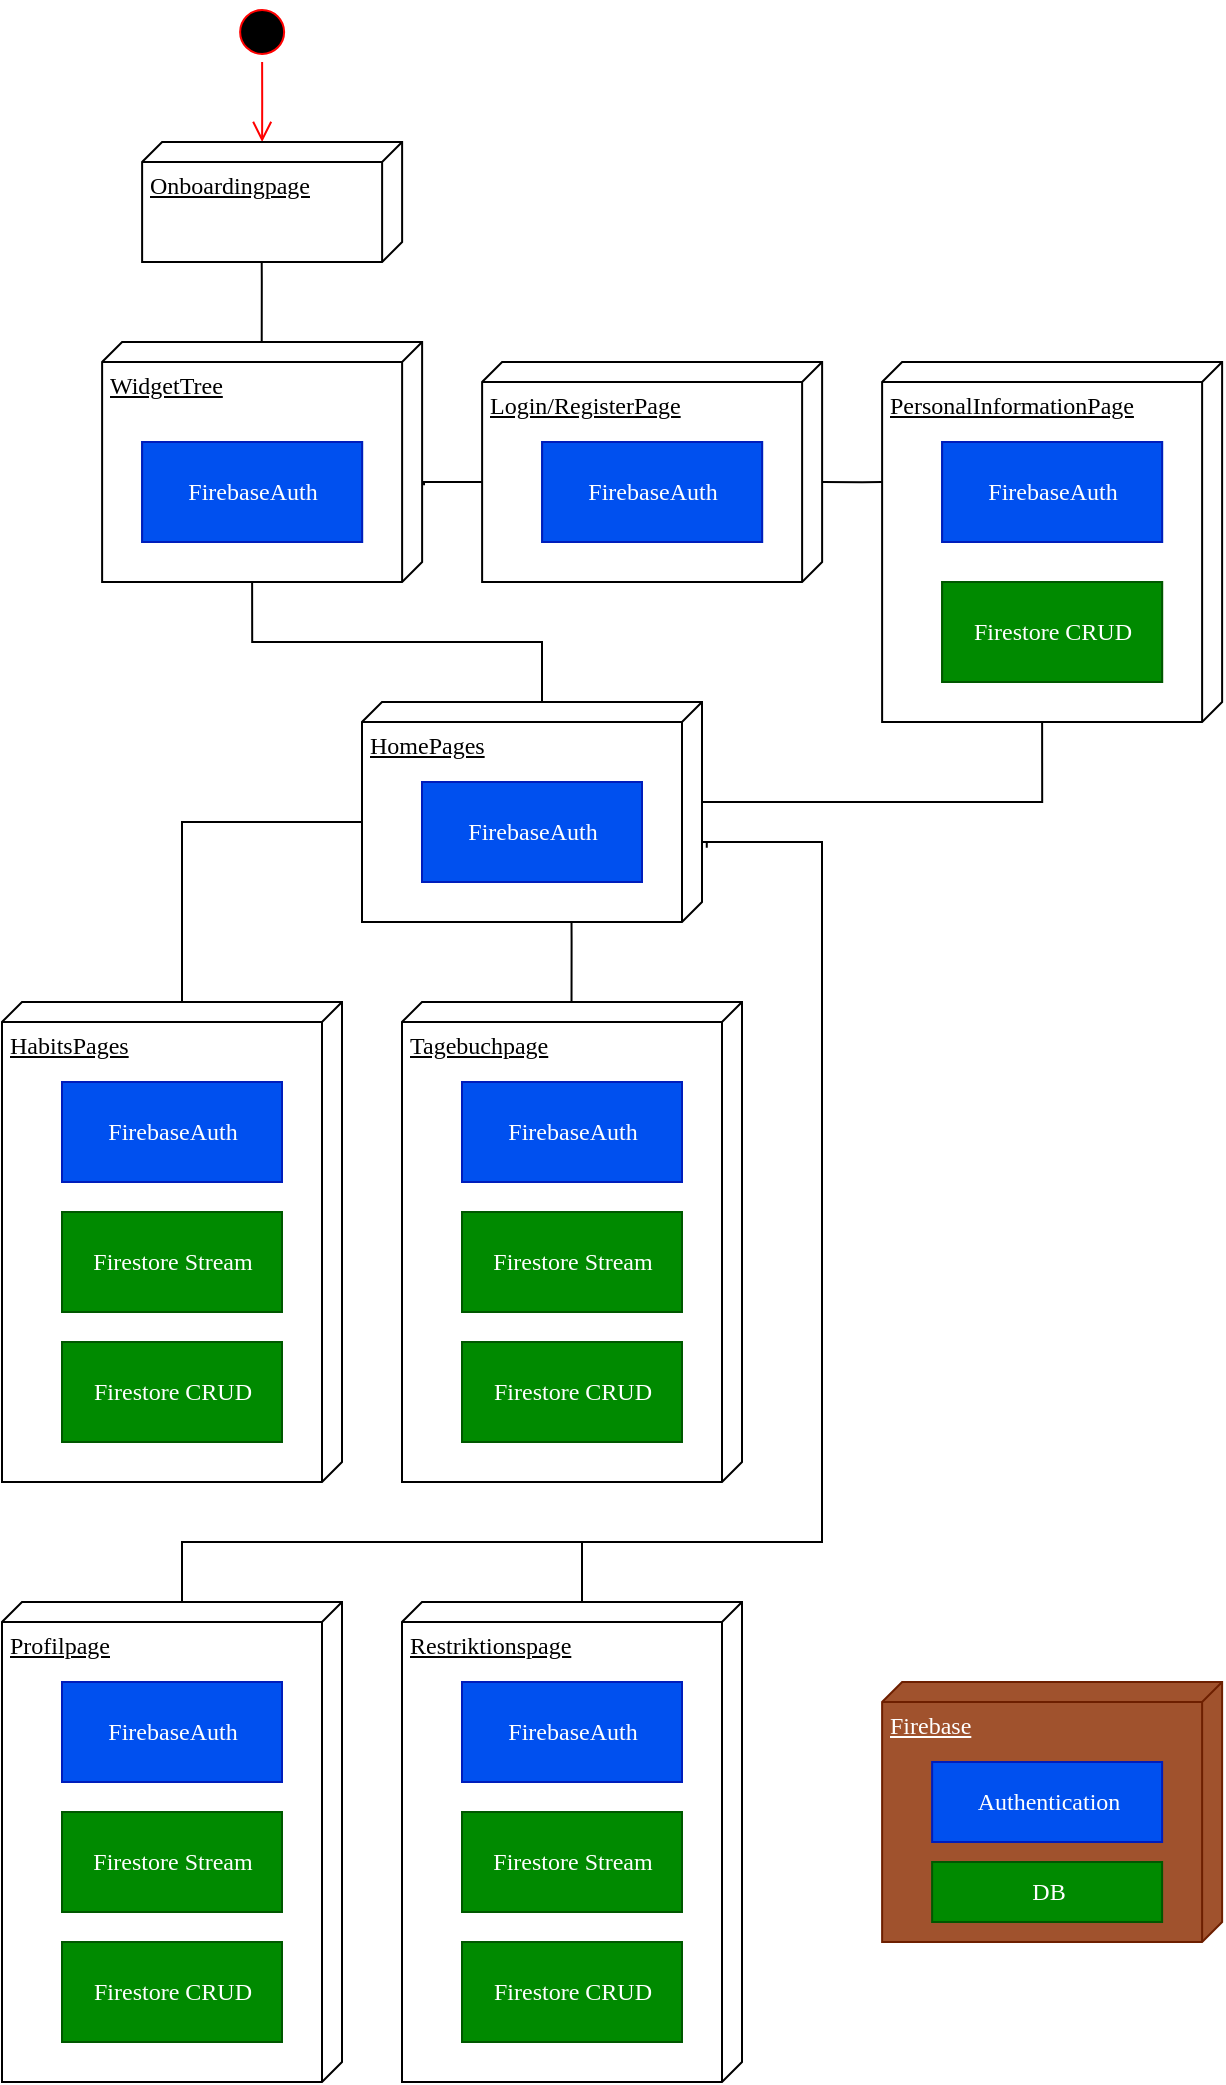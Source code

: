 <mxfile version="21.4.0" type="github">
  <diagram name="Page-1" id="5f0bae14-7c28-e335-631c-24af17079c00">
    <mxGraphModel dx="1393" dy="1616" grid="1" gridSize="10" guides="1" tooltips="1" connect="1" arrows="1" fold="1" page="1" pageScale="1" pageWidth="1100" pageHeight="850" background="none" math="0" shadow="0">
      <root>
        <mxCell id="0" />
        <mxCell id="1" parent="0" />
        <mxCell id="39150e848f15840c-1" value="WidgetTree" style="verticalAlign=top;align=left;spacingTop=8;spacingLeft=2;spacingRight=12;shape=cube;size=10;direction=south;fontStyle=4;html=1;rounded=0;shadow=0;comic=0;labelBackgroundColor=none;strokeWidth=1;fontFamily=Verdana;fontSize=12" parent="1" vertex="1">
          <mxGeometry x="60.06" y="40" width="160" height="120" as="geometry" />
        </mxCell>
        <mxCell id="39150e848f15840c-4" value="FirebaseAuth" style="html=1;rounded=0;shadow=0;comic=0;labelBackgroundColor=none;strokeWidth=1;fontFamily=Verdana;fontSize=12;align=center;fillColor=#1ba1e2;fontColor=#ffffff;strokeColor=#006EAF;" parent="1" vertex="1">
          <mxGeometry x="80.06" y="90" width="110" height="50" as="geometry" />
        </mxCell>
        <mxCell id="39150e848f15840c-18" style="edgeStyle=orthogonalEdgeStyle;rounded=0;html=1;labelBackgroundColor=none;startArrow=none;startFill=0;startSize=8;endArrow=none;endFill=0;endSize=16;fontFamily=Verdana;fontSize=12;exitX=0;exitY=0;exitDx=0;exitDy=80;exitPerimeter=0;entryX=0;entryY=0;entryDx=120;entryDy=85;entryPerimeter=0;" parent="1" source="yf_wb32e3iTUHdhz3gdt-1" target="39150e848f15840c-1" edge="1">
          <mxGeometry relative="1" as="geometry">
            <Array as="points">
              <mxPoint x="280" y="190" />
              <mxPoint x="135" y="190" />
            </Array>
            <mxPoint x="20.06" y="190" as="sourcePoint" />
          </mxGeometry>
        </mxCell>
        <mxCell id="yf_wb32e3iTUHdhz3gdt-1" value="HomePages" style="verticalAlign=top;align=left;spacingTop=8;spacingLeft=2;spacingRight=12;shape=cube;size=10;direction=south;fontStyle=4;html=1;rounded=0;shadow=0;comic=0;labelBackgroundColor=none;strokeWidth=1;fontFamily=Verdana;fontSize=12" parent="1" vertex="1">
          <mxGeometry x="190" y="220" width="170" height="110" as="geometry" />
        </mxCell>
        <mxCell id="yf_wb32e3iTUHdhz3gdt-2" value="FirebaseAuth" style="html=1;rounded=0;shadow=0;comic=0;labelBackgroundColor=none;strokeWidth=1;fontFamily=Verdana;fontSize=12;align=center;fillColor=#1ba1e2;fontColor=#ffffff;strokeColor=#006EAF;" parent="1" vertex="1">
          <mxGeometry x="220" y="260" width="110" height="50" as="geometry" />
        </mxCell>
        <mxCell id="yf_wb32e3iTUHdhz3gdt-3" value="Login/RegisterPage" style="verticalAlign=top;align=left;spacingTop=8;spacingLeft=2;spacingRight=12;shape=cube;size=10;direction=south;fontStyle=4;html=1;rounded=0;shadow=0;comic=0;labelBackgroundColor=none;strokeWidth=1;fontFamily=Verdana;fontSize=12" parent="1" vertex="1">
          <mxGeometry x="250.06" y="50" width="170" height="110" as="geometry" />
        </mxCell>
        <mxCell id="yf_wb32e3iTUHdhz3gdt-4" value="FirebaseAuth" style="html=1;rounded=0;shadow=0;comic=0;labelBackgroundColor=none;strokeWidth=1;fontFamily=Verdana;fontSize=12;align=center;fillColor=#1ba1e2;fontColor=#ffffff;strokeColor=#006EAF;" parent="1" vertex="1">
          <mxGeometry x="280.06" y="90" width="110" height="50" as="geometry" />
        </mxCell>
        <mxCell id="yf_wb32e3iTUHdhz3gdt-6" value="Restriktionspage" style="verticalAlign=top;align=left;spacingTop=8;spacingLeft=2;spacingRight=12;shape=cube;size=10;direction=south;fontStyle=4;html=1;rounded=0;shadow=0;comic=0;labelBackgroundColor=none;strokeWidth=1;fontFamily=Verdana;fontSize=12" parent="1" vertex="1">
          <mxGeometry x="210" y="670" width="170" height="240" as="geometry" />
        </mxCell>
        <mxCell id="yf_wb32e3iTUHdhz3gdt-7" value="FirebaseAuth" style="html=1;rounded=0;shadow=0;comic=0;labelBackgroundColor=none;strokeWidth=1;fontFamily=Verdana;fontSize=12;align=center;fillColor=#0050ef;fontColor=#ffffff;strokeColor=#001DBC;" parent="1" vertex="1">
          <mxGeometry x="240" y="710" width="110" height="50" as="geometry" />
        </mxCell>
        <mxCell id="yf_wb32e3iTUHdhz3gdt-8" value="Firestore Stream" style="html=1;rounded=0;shadow=0;comic=0;labelBackgroundColor=none;strokeWidth=1;fontFamily=Verdana;fontSize=12;align=center;fillColor=#60a917;fontColor=#ffffff;strokeColor=#2D7600;" parent="1" vertex="1">
          <mxGeometry x="240" y="775" width="110" height="50" as="geometry" />
        </mxCell>
        <mxCell id="yf_wb32e3iTUHdhz3gdt-9" value="Firestore CRUD" style="html=1;rounded=0;shadow=0;comic=0;labelBackgroundColor=none;strokeWidth=1;fontFamily=Verdana;fontSize=12;align=center;fillColor=#6d8764;fontColor=#ffffff;strokeColor=#3A5431;" parent="1" vertex="1">
          <mxGeometry x="240" y="840" width="110" height="50" as="geometry" />
        </mxCell>
        <mxCell id="yf_wb32e3iTUHdhz3gdt-11" value="Tagebuchpage" style="verticalAlign=top;align=left;spacingTop=8;spacingLeft=2;spacingRight=12;shape=cube;size=10;direction=south;fontStyle=4;html=1;rounded=0;shadow=0;comic=0;labelBackgroundColor=none;strokeWidth=1;fontFamily=Verdana;fontSize=12" parent="1" vertex="1">
          <mxGeometry x="210" y="370" width="170" height="240" as="geometry" />
        </mxCell>
        <mxCell id="yf_wb32e3iTUHdhz3gdt-12" value="FirebaseAuth" style="html=1;rounded=0;shadow=0;comic=0;labelBackgroundColor=none;strokeWidth=1;fontFamily=Verdana;fontSize=12;align=center;fillColor=#0050ef;fontColor=#ffffff;strokeColor=#001DBC;" parent="1" vertex="1">
          <mxGeometry x="240" y="410" width="110" height="50" as="geometry" />
        </mxCell>
        <mxCell id="yf_wb32e3iTUHdhz3gdt-13" value="Firestore Stream" style="html=1;rounded=0;shadow=0;comic=0;labelBackgroundColor=none;strokeWidth=1;fontFamily=Verdana;fontSize=12;align=center;fillColor=#60a917;fontColor=#ffffff;strokeColor=#2D7600;" parent="1" vertex="1">
          <mxGeometry x="240" y="475" width="110" height="50" as="geometry" />
        </mxCell>
        <mxCell id="yf_wb32e3iTUHdhz3gdt-14" value="Firestore CRUD" style="html=1;rounded=0;shadow=0;comic=0;labelBackgroundColor=none;strokeWidth=1;fontFamily=Verdana;fontSize=12;align=center;fillColor=#60a917;fontColor=#ffffff;strokeColor=#2D7600;" parent="1" vertex="1">
          <mxGeometry x="240" y="540" width="110" height="50" as="geometry" />
        </mxCell>
        <mxCell id="yf_wb32e3iTUHdhz3gdt-15" value="Profilpage" style="verticalAlign=top;align=left;spacingTop=8;spacingLeft=2;spacingRight=12;shape=cube;size=10;direction=south;fontStyle=4;html=1;rounded=0;shadow=0;comic=0;labelBackgroundColor=none;strokeWidth=1;fontFamily=Verdana;fontSize=12" parent="1" vertex="1">
          <mxGeometry x="10" y="670" width="170" height="240" as="geometry" />
        </mxCell>
        <mxCell id="yf_wb32e3iTUHdhz3gdt-16" value="FirebaseAuth" style="html=1;rounded=0;shadow=0;comic=0;labelBackgroundColor=none;strokeWidth=1;fontFamily=Verdana;fontSize=12;align=center;fillColor=#0050ef;fontColor=#ffffff;strokeColor=#001DBC;" parent="1" vertex="1">
          <mxGeometry x="40" y="710" width="110" height="50" as="geometry" />
        </mxCell>
        <mxCell id="yf_wb32e3iTUHdhz3gdt-17" value="Firestore Stream" style="html=1;rounded=0;shadow=0;comic=0;labelBackgroundColor=none;strokeWidth=1;fontFamily=Verdana;fontSize=12;align=center;fillColor=#6d8764;fontColor=#ffffff;strokeColor=#3A5431;" parent="1" vertex="1">
          <mxGeometry x="40" y="775" width="110" height="50" as="geometry" />
        </mxCell>
        <mxCell id="yf_wb32e3iTUHdhz3gdt-18" value="Firestore CRUD" style="html=1;rounded=0;shadow=0;comic=0;labelBackgroundColor=none;strokeWidth=1;fontFamily=Verdana;fontSize=12;align=center;fillColor=#6d8764;fontColor=#ffffff;strokeColor=#3A5431;" parent="1" vertex="1">
          <mxGeometry x="40" y="840" width="110" height="50" as="geometry" />
        </mxCell>
        <mxCell id="yf_wb32e3iTUHdhz3gdt-19" value="HabitsPages" style="verticalAlign=top;align=left;spacingTop=8;spacingLeft=2;spacingRight=12;shape=cube;size=10;direction=south;fontStyle=4;html=1;rounded=0;shadow=0;comic=0;labelBackgroundColor=none;strokeWidth=1;fontFamily=Verdana;fontSize=12" parent="1" vertex="1">
          <mxGeometry x="10" y="370" width="170" height="240" as="geometry" />
        </mxCell>
        <mxCell id="yf_wb32e3iTUHdhz3gdt-20" value="FirebaseAuth" style="html=1;rounded=0;shadow=0;comic=0;labelBackgroundColor=none;strokeWidth=1;fontFamily=Verdana;fontSize=12;align=center;fillColor=#0050ef;fontColor=#ffffff;strokeColor=#001DBC;" parent="1" vertex="1">
          <mxGeometry x="40" y="410" width="110" height="50" as="geometry" />
        </mxCell>
        <mxCell id="yf_wb32e3iTUHdhz3gdt-21" value="Firestore Stream" style="html=1;rounded=0;shadow=0;comic=0;labelBackgroundColor=none;strokeWidth=1;fontFamily=Verdana;fontSize=12;align=center;fillColor=#008a00;fontColor=#ffffff;strokeColor=#005700;" parent="1" vertex="1">
          <mxGeometry x="40" y="475" width="110" height="50" as="geometry" />
        </mxCell>
        <mxCell id="yf_wb32e3iTUHdhz3gdt-22" value="Firestore CRUD" style="html=1;rounded=0;shadow=0;comic=0;labelBackgroundColor=none;strokeWidth=1;fontFamily=Verdana;fontSize=12;align=center;fillColor=#008a00;fontColor=#ffffff;strokeColor=#005700;" parent="1" vertex="1">
          <mxGeometry x="40" y="540" width="110" height="50" as="geometry" />
        </mxCell>
        <mxCell id="yf_wb32e3iTUHdhz3gdt-23" value="" style="ellipse;html=1;shape=startState;fillColor=#000000;strokeColor=#ff0000;" parent="1" vertex="1">
          <mxGeometry x="125.06" y="-130" width="30" height="30" as="geometry" />
        </mxCell>
        <mxCell id="yf_wb32e3iTUHdhz3gdt-24" value="" style="edgeStyle=orthogonalEdgeStyle;html=1;verticalAlign=bottom;endArrow=open;endSize=8;strokeColor=#ff0000;rounded=0;" parent="1" source="yf_wb32e3iTUHdhz3gdt-23" edge="1">
          <mxGeometry relative="1" as="geometry">
            <mxPoint x="140.06" y="-60" as="targetPoint" />
          </mxGeometry>
        </mxCell>
        <mxCell id="yf_wb32e3iTUHdhz3gdt-25" value="Firebase" style="verticalAlign=top;align=left;spacingTop=8;spacingLeft=2;spacingRight=12;shape=cube;size=10;direction=south;fontStyle=4;html=1;rounded=0;shadow=0;comic=0;labelBackgroundColor=none;strokeWidth=1;fontFamily=Verdana;fontSize=12;fillColor=#a0522d;strokeColor=#6D1F00;fontColor=#ffffff;" parent="1" vertex="1">
          <mxGeometry x="450.06" y="710" width="170" height="130" as="geometry" />
        </mxCell>
        <mxCell id="yf_wb32e3iTUHdhz3gdt-26" value="DB" style="html=1;rounded=0;shadow=0;comic=0;labelBackgroundColor=none;strokeWidth=1;fontFamily=Verdana;fontSize=12;align=center;fillColor=#008a00;strokeColor=#005700;fontColor=#ffffff;" parent="1" vertex="1">
          <mxGeometry x="475.06" y="800" width="115" height="30" as="geometry" />
        </mxCell>
        <mxCell id="yf_wb32e3iTUHdhz3gdt-28" value="Authentication" style="html=1;rounded=0;shadow=0;comic=0;labelBackgroundColor=none;strokeWidth=1;fontFamily=Verdana;fontSize=12;align=center;fillColor=#0050ef;strokeColor=#001DBC;fontColor=#ffffff;" parent="1" vertex="1">
          <mxGeometry x="475.06" y="750" width="115" height="40" as="geometry" />
        </mxCell>
        <mxCell id="yf_wb32e3iTUHdhz3gdt-29" style="edgeStyle=orthogonalEdgeStyle;rounded=0;html=1;labelBackgroundColor=none;startArrow=none;startFill=0;startSize=8;endArrow=none;endFill=0;endSize=16;fontFamily=Verdana;fontSize=12;exitX=0;exitY=0;exitDx=0;exitDy=80;exitPerimeter=0;entryX=0;entryY=0;entryDx=60;entryDy=170;entryPerimeter=0;" parent="1" source="yf_wb32e3iTUHdhz3gdt-19" target="yf_wb32e3iTUHdhz3gdt-1" edge="1">
          <mxGeometry relative="1" as="geometry">
            <Array as="points">
              <mxPoint x="100" y="280" />
            </Array>
            <mxPoint x="90" y="370" as="sourcePoint" />
            <mxPoint x="130" y="285" as="targetPoint" />
          </mxGeometry>
        </mxCell>
        <mxCell id="yf_wb32e3iTUHdhz3gdt-32" style="edgeStyle=orthogonalEdgeStyle;rounded=0;html=1;labelBackgroundColor=none;startArrow=none;startFill=0;startSize=8;endArrow=none;endFill=0;endSize=16;fontFamily=Verdana;fontSize=12;entryX=0;entryY=0;entryDx=0;entryDy=80;entryPerimeter=0;exitX=0;exitY=0;exitDx=110;exitDy=90;exitPerimeter=0;" parent="1" edge="1">
          <mxGeometry relative="1" as="geometry">
            <Array as="points">
              <mxPoint x="294.76" y="340" />
              <mxPoint x="294.76" y="340" />
            </Array>
            <mxPoint x="294.76" y="330" as="sourcePoint" />
            <mxPoint x="294.76" y="370" as="targetPoint" />
          </mxGeometry>
        </mxCell>
        <mxCell id="yf_wb32e3iTUHdhz3gdt-33" style="edgeStyle=orthogonalEdgeStyle;rounded=0;html=1;labelBackgroundColor=none;startArrow=none;startFill=0;startSize=8;endArrow=none;endFill=0;endSize=16;fontFamily=Verdana;fontSize=12;exitX=0;exitY=0;exitDx=0;exitDy=80;exitPerimeter=0;entryX=0;entryY=0;entryDx=50;entryDy=0;entryPerimeter=0;" parent="1" source="yf_wb32e3iTUHdhz3gdt-6" target="yf_wb32e3iTUHdhz3gdt-1" edge="1">
          <mxGeometry relative="1" as="geometry">
            <Array as="points">
              <mxPoint x="300" y="640" />
              <mxPoint x="420" y="640" />
              <mxPoint x="420" y="290" />
              <mxPoint x="360" y="290" />
            </Array>
            <mxPoint x="110" y="380" as="sourcePoint" />
            <mxPoint x="200" y="290" as="targetPoint" />
          </mxGeometry>
        </mxCell>
        <mxCell id="yf_wb32e3iTUHdhz3gdt-34" style="edgeStyle=orthogonalEdgeStyle;rounded=0;html=1;labelBackgroundColor=none;startArrow=none;startFill=0;startSize=8;endArrow=none;endFill=0;endSize=16;fontFamily=Verdana;fontSize=12;exitX=0;exitY=0;exitDx=0;exitDy=80;exitPerimeter=0;entryX=0.662;entryY=-0.014;entryDx=0;entryDy=0;entryPerimeter=0;" parent="1" source="yf_wb32e3iTUHdhz3gdt-15" target="yf_wb32e3iTUHdhz3gdt-1" edge="1">
          <mxGeometry relative="1" as="geometry">
            <Array as="points">
              <mxPoint x="100" y="640" />
              <mxPoint x="420" y="640" />
              <mxPoint x="420" y="290" />
              <mxPoint x="362" y="290" />
            </Array>
            <mxPoint x="110" y="380" as="sourcePoint" />
            <mxPoint x="200" y="290" as="targetPoint" />
          </mxGeometry>
        </mxCell>
        <mxCell id="yf_wb32e3iTUHdhz3gdt-35" value="Onboardingpage" style="verticalAlign=top;align=left;spacingTop=8;spacingLeft=2;spacingRight=12;shape=cube;size=10;direction=south;fontStyle=4;html=1;rounded=0;shadow=0;comic=0;labelBackgroundColor=none;strokeWidth=1;fontFamily=Verdana;fontSize=12" parent="1" vertex="1">
          <mxGeometry x="80.06" y="-60" width="130" height="60" as="geometry" />
        </mxCell>
        <mxCell id="yf_wb32e3iTUHdhz3gdt-38" style="edgeStyle=orthogonalEdgeStyle;rounded=0;html=1;labelBackgroundColor=none;startArrow=none;startFill=0;startSize=8;endArrow=none;endFill=0;endSize=16;fontFamily=Verdana;fontSize=12;entryX=0;entryY=0;entryDx=0;entryDy=80;entryPerimeter=0;exitX=0;exitY=0;exitDx=110;exitDy=90;exitPerimeter=0;" parent="1" edge="1">
          <mxGeometry relative="1" as="geometry">
            <Array as="points">
              <mxPoint x="139.86" y="10" />
              <mxPoint x="139.86" y="10" />
            </Array>
            <mxPoint x="139.86" as="sourcePoint" />
            <mxPoint x="139.86" y="40" as="targetPoint" />
          </mxGeometry>
        </mxCell>
        <mxCell id="yf_wb32e3iTUHdhz3gdt-39" style="edgeStyle=orthogonalEdgeStyle;rounded=0;html=1;labelBackgroundColor=none;startArrow=none;startFill=0;startSize=8;endArrow=none;endFill=0;endSize=16;fontFamily=Verdana;fontSize=12;entryX=0;entryY=0;entryDx=60;entryDy=170;entryPerimeter=0;exitX=0.597;exitY=-0.006;exitDx=0;exitDy=0;exitPerimeter=0;" parent="1" source="39150e848f15840c-1" target="yf_wb32e3iTUHdhz3gdt-3" edge="1">
          <mxGeometry relative="1" as="geometry">
            <Array as="points">
              <mxPoint x="221.06" y="110" />
            </Array>
            <mxPoint x="230.06" y="180" as="sourcePoint" />
            <mxPoint x="230.06" y="220" as="targetPoint" />
          </mxGeometry>
        </mxCell>
        <mxCell id="yf_wb32e3iTUHdhz3gdt-40" value="PersonalInformationPage" style="verticalAlign=top;align=left;spacingTop=8;spacingLeft=2;spacingRight=12;shape=cube;size=10;direction=south;fontStyle=4;html=1;rounded=0;shadow=0;comic=0;labelBackgroundColor=none;strokeWidth=1;fontFamily=Verdana;fontSize=12" parent="1" vertex="1">
          <mxGeometry x="450.06" y="50" width="170" height="180" as="geometry" />
        </mxCell>
        <mxCell id="yf_wb32e3iTUHdhz3gdt-41" value="FirebaseAuth" style="html=1;rounded=0;shadow=0;comic=0;labelBackgroundColor=none;strokeWidth=1;fontFamily=Verdana;fontSize=12;align=center;fillColor=#1ba1e2;fontColor=#ffffff;strokeColor=#006EAF;" parent="1" vertex="1">
          <mxGeometry x="480.06" y="90" width="110" height="50" as="geometry" />
        </mxCell>
        <mxCell id="yf_wb32e3iTUHdhz3gdt-43" value="Firestore CRUD" style="html=1;rounded=0;shadow=0;comic=0;labelBackgroundColor=none;strokeWidth=1;fontFamily=Verdana;fontSize=12;align=center;fillColor=#60a917;fontColor=#ffffff;strokeColor=#2D7600;" parent="1" vertex="1">
          <mxGeometry x="480.06" y="160" width="110" height="50" as="geometry" />
        </mxCell>
        <mxCell id="yf_wb32e3iTUHdhz3gdt-44" style="edgeStyle=orthogonalEdgeStyle;rounded=0;html=1;labelBackgroundColor=none;startArrow=none;startFill=0;startSize=8;endArrow=none;endFill=0;endSize=16;fontFamily=Verdana;fontSize=12;entryX=0;entryY=0;entryDx=180;entryDy=90;entryPerimeter=0;" parent="1" target="yf_wb32e3iTUHdhz3gdt-40" edge="1">
          <mxGeometry relative="1" as="geometry">
            <Array as="points">
              <mxPoint x="530" y="270" />
            </Array>
            <mxPoint x="360" y="270" as="sourcePoint" />
            <mxPoint x="219.06" y="190" as="targetPoint" />
          </mxGeometry>
        </mxCell>
        <mxCell id="yf_wb32e3iTUHdhz3gdt-45" style="edgeStyle=orthogonalEdgeStyle;rounded=0;html=1;labelBackgroundColor=none;startArrow=none;startFill=0;startSize=8;endArrow=none;endFill=0;endSize=16;fontFamily=Verdana;fontSize=12;exitX=0.546;exitY=-0.001;exitDx=0;exitDy=0;exitPerimeter=0;" parent="1" source="yf_wb32e3iTUHdhz3gdt-3" edge="1">
          <mxGeometry relative="1" as="geometry">
            <Array as="points">
              <mxPoint x="440.06" y="110" />
              <mxPoint x="440.06" y="110" />
            </Array>
            <mxPoint x="430.06" y="140" as="sourcePoint" />
            <mxPoint x="450.06" y="110" as="targetPoint" />
          </mxGeometry>
        </mxCell>
        <mxCell id="gmR-L0tFVyJ2eXanniKC-1" value="Firestore Stream" style="html=1;rounded=0;shadow=0;comic=0;labelBackgroundColor=none;strokeWidth=1;fontFamily=Verdana;fontSize=12;align=center;fillColor=#008a00;fontColor=#ffffff;strokeColor=#005700;" parent="1" vertex="1">
          <mxGeometry x="240" y="775" width="110" height="50" as="geometry" />
        </mxCell>
        <mxCell id="gmR-L0tFVyJ2eXanniKC-2" value="Firestore CRUD" style="html=1;rounded=0;shadow=0;comic=0;labelBackgroundColor=none;strokeWidth=1;fontFamily=Verdana;fontSize=12;align=center;fillColor=#008a00;fontColor=#ffffff;strokeColor=#005700;" parent="1" vertex="1">
          <mxGeometry x="240" y="840" width="110" height="50" as="geometry" />
        </mxCell>
        <mxCell id="gmR-L0tFVyJ2eXanniKC-3" value="Firestore CRUD" style="html=1;rounded=0;shadow=0;comic=0;labelBackgroundColor=none;strokeWidth=1;fontFamily=Verdana;fontSize=12;align=center;fillColor=#008a00;fontColor=#ffffff;strokeColor=#005700;" parent="1" vertex="1">
          <mxGeometry x="40" y="840" width="110" height="50" as="geometry" />
        </mxCell>
        <mxCell id="gmR-L0tFVyJ2eXanniKC-4" value="Firestore Stream" style="html=1;rounded=0;shadow=0;comic=0;labelBackgroundColor=none;strokeWidth=1;fontFamily=Verdana;fontSize=12;align=center;fillColor=#008a00;fontColor=#ffffff;strokeColor=#005700;" parent="1" vertex="1">
          <mxGeometry x="40" y="775" width="110" height="50" as="geometry" />
        </mxCell>
        <mxCell id="Mwv7aw3aKjKkCbyXJOQ4-1" value="FirebaseAuth" style="html=1;rounded=0;shadow=0;comic=0;labelBackgroundColor=none;strokeWidth=1;fontFamily=Verdana;fontSize=12;align=center;fillColor=#0050ef;fontColor=#ffffff;strokeColor=#001DBC;" vertex="1" parent="1">
          <mxGeometry x="80.06" y="90" width="110" height="50" as="geometry" />
        </mxCell>
        <mxCell id="Mwv7aw3aKjKkCbyXJOQ4-2" value="FirebaseAuth" style="html=1;rounded=0;shadow=0;comic=0;labelBackgroundColor=none;strokeWidth=1;fontFamily=Verdana;fontSize=12;align=center;fillColor=#0050ef;fontColor=#ffffff;strokeColor=#001DBC;" vertex="1" parent="1">
          <mxGeometry x="280.06" y="90" width="110" height="50" as="geometry" />
        </mxCell>
        <mxCell id="Mwv7aw3aKjKkCbyXJOQ4-3" value="FirebaseAuth" style="html=1;rounded=0;shadow=0;comic=0;labelBackgroundColor=none;strokeWidth=1;fontFamily=Verdana;fontSize=12;align=center;fillColor=#0050ef;fontColor=#ffffff;strokeColor=#001DBC;" vertex="1" parent="1">
          <mxGeometry x="480.06" y="90" width="110" height="50" as="geometry" />
        </mxCell>
        <mxCell id="Mwv7aw3aKjKkCbyXJOQ4-4" value="FirebaseAuth" style="html=1;rounded=0;shadow=0;comic=0;labelBackgroundColor=none;strokeWidth=1;fontFamily=Verdana;fontSize=12;align=center;fillColor=#0050ef;fontColor=#ffffff;strokeColor=#001DBC;" vertex="1" parent="1">
          <mxGeometry x="220" y="260" width="110" height="50" as="geometry" />
        </mxCell>
        <mxCell id="Mwv7aw3aKjKkCbyXJOQ4-5" value="Firestore CRUD" style="html=1;rounded=0;shadow=0;comic=0;labelBackgroundColor=none;strokeWidth=1;fontFamily=Verdana;fontSize=12;align=center;fillColor=#008a00;fontColor=#ffffff;strokeColor=#005700;" vertex="1" parent="1">
          <mxGeometry x="480.06" y="160" width="110" height="50" as="geometry" />
        </mxCell>
        <mxCell id="Mwv7aw3aKjKkCbyXJOQ4-6" value="Firestore Stream" style="html=1;rounded=0;shadow=0;comic=0;labelBackgroundColor=none;strokeWidth=1;fontFamily=Verdana;fontSize=12;align=center;fillColor=#008a00;fontColor=#ffffff;strokeColor=#005700;" vertex="1" parent="1">
          <mxGeometry x="240" y="475" width="110" height="50" as="geometry" />
        </mxCell>
        <mxCell id="Mwv7aw3aKjKkCbyXJOQ4-7" value="Firestore CRUD" style="html=1;rounded=0;shadow=0;comic=0;labelBackgroundColor=none;strokeWidth=1;fontFamily=Verdana;fontSize=12;align=center;fillColor=#008a00;fontColor=#ffffff;strokeColor=#005700;" vertex="1" parent="1">
          <mxGeometry x="240" y="540" width="110" height="50" as="geometry" />
        </mxCell>
      </root>
    </mxGraphModel>
  </diagram>
</mxfile>
